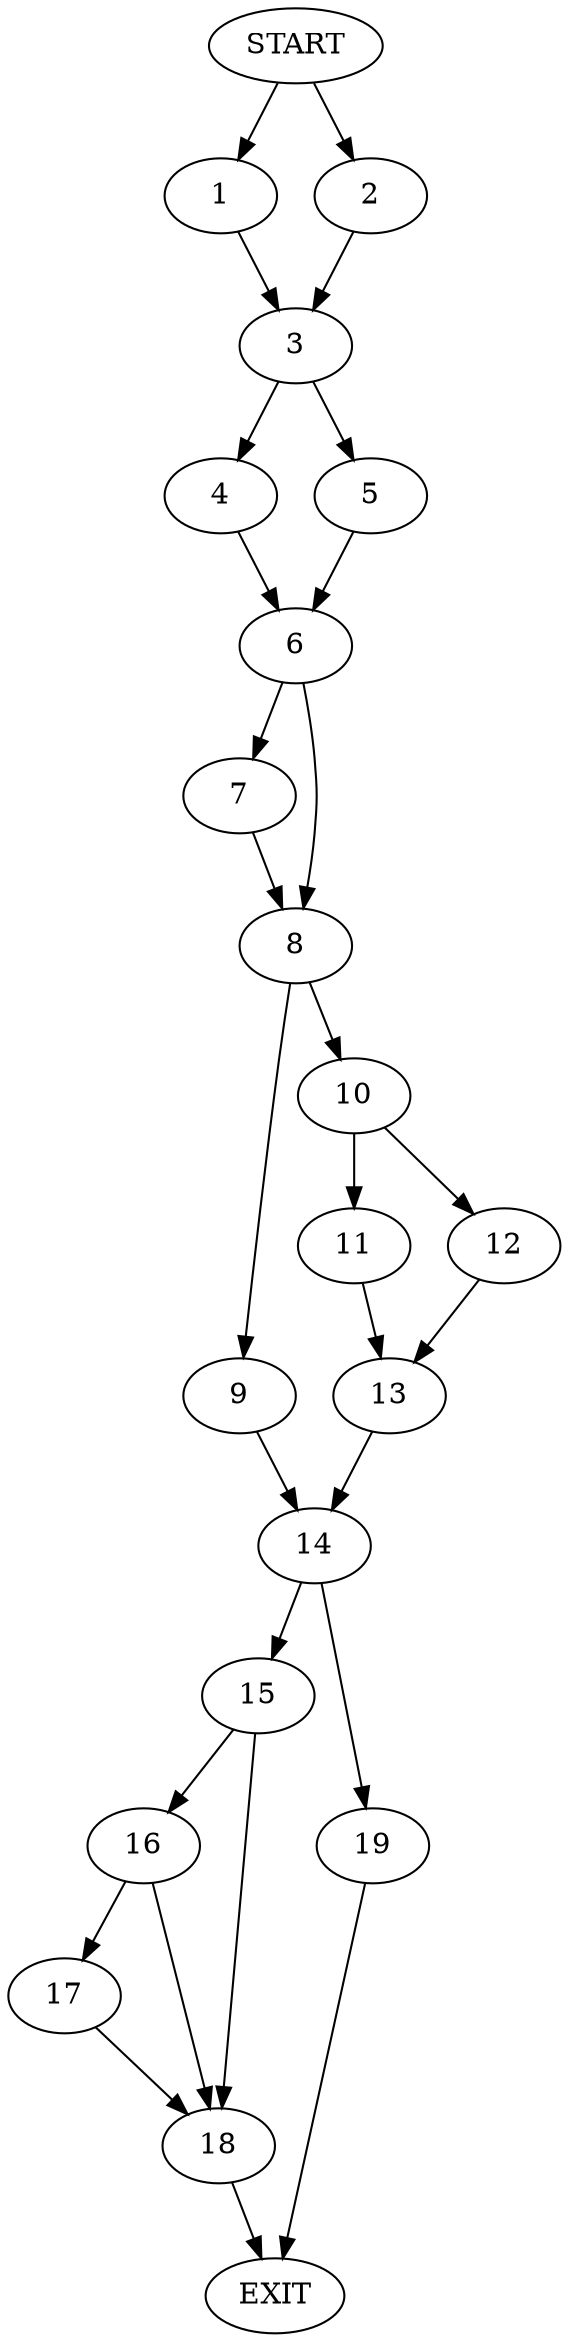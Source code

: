 digraph { 
0 [label="START"];
1;
2;
3;
4;
5;
6;
7;
8;
9;
10;
11;
12;
13;
14;
15;
16;
17;
18;
19;
20[label="EXIT"];
0 -> 1;
0 -> 2;
1 -> 3;
2 -> 3;
3 -> 4;
3 -> 5;
4 -> 6;
5 -> 6;
6 -> 7;
6 -> 8;
7 -> 8;
8 -> 9;
8 -> 10;
9 -> 14;
10 -> 11;
10 -> 12;
11 -> 13;
12 -> 13;
13 -> 14;
14 -> 15;
14 -> 19;
15 -> 16;
15 -> 18;
16 -> 17;
16 -> 18;
17 -> 18;
18 -> 20;
19 -> 20;
}